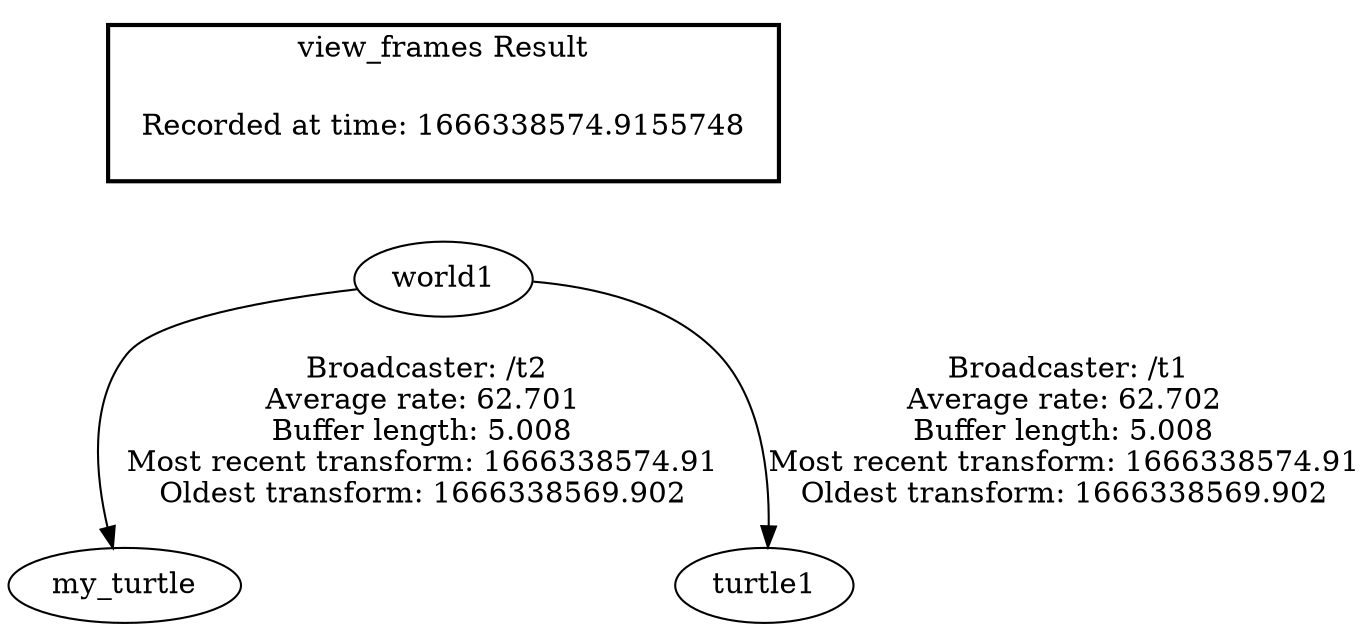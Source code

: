 digraph G {
"world1" -> "my_turtle"[label=" Broadcaster: /t2\nAverage rate: 62.701\nBuffer length: 5.008\nMost recent transform: 1666338574.91\nOldest transform: 1666338569.902\n"];
"world1" -> "turtle1"[label=" Broadcaster: /t1\nAverage rate: 62.702\nBuffer length: 5.008\nMost recent transform: 1666338574.91\nOldest transform: 1666338569.902\n"];
edge [style=invis];
 subgraph cluster_legend { style=bold; color=black; label ="view_frames Result";
"Recorded at time: 1666338574.9155748"[ shape=plaintext ] ;
}->"world1";
}